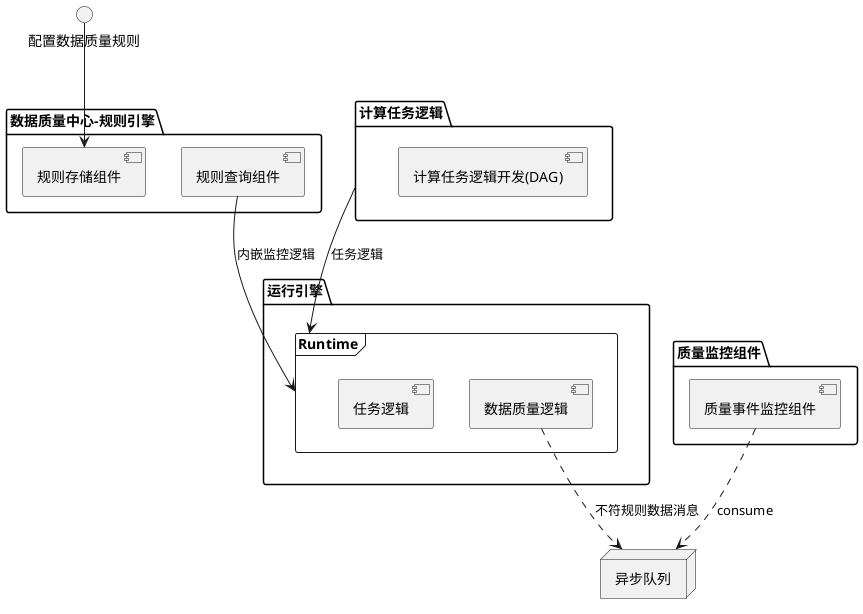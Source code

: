 @startuml 数据质量组件图-内嵌模式

interface 配置数据质量规则 as configRule

package "数据质量中心-规则引擎" {
    [规则查询组件]
    [规则存储组件]
}

package "计算任务逻辑"{
    [计算任务逻辑开发(DAG)]
}

package "运行引擎" {
    frame "Runtime"{
        [数据质量逻辑]
        [任务逻辑]
    }
}

node "异步队列"

package "质量监控组件" {
    [质量事件监控组件]
}

configRule --> 规则存储组件
计算任务逻辑 --> Runtime : 任务逻辑
规则查询组件 --> Runtime : 内嵌监控逻辑
数据质量逻辑 ..> 异步队列 : 不符规则数据消息
质量事件监控组件 ..> 异步队列 : consume

@enduml